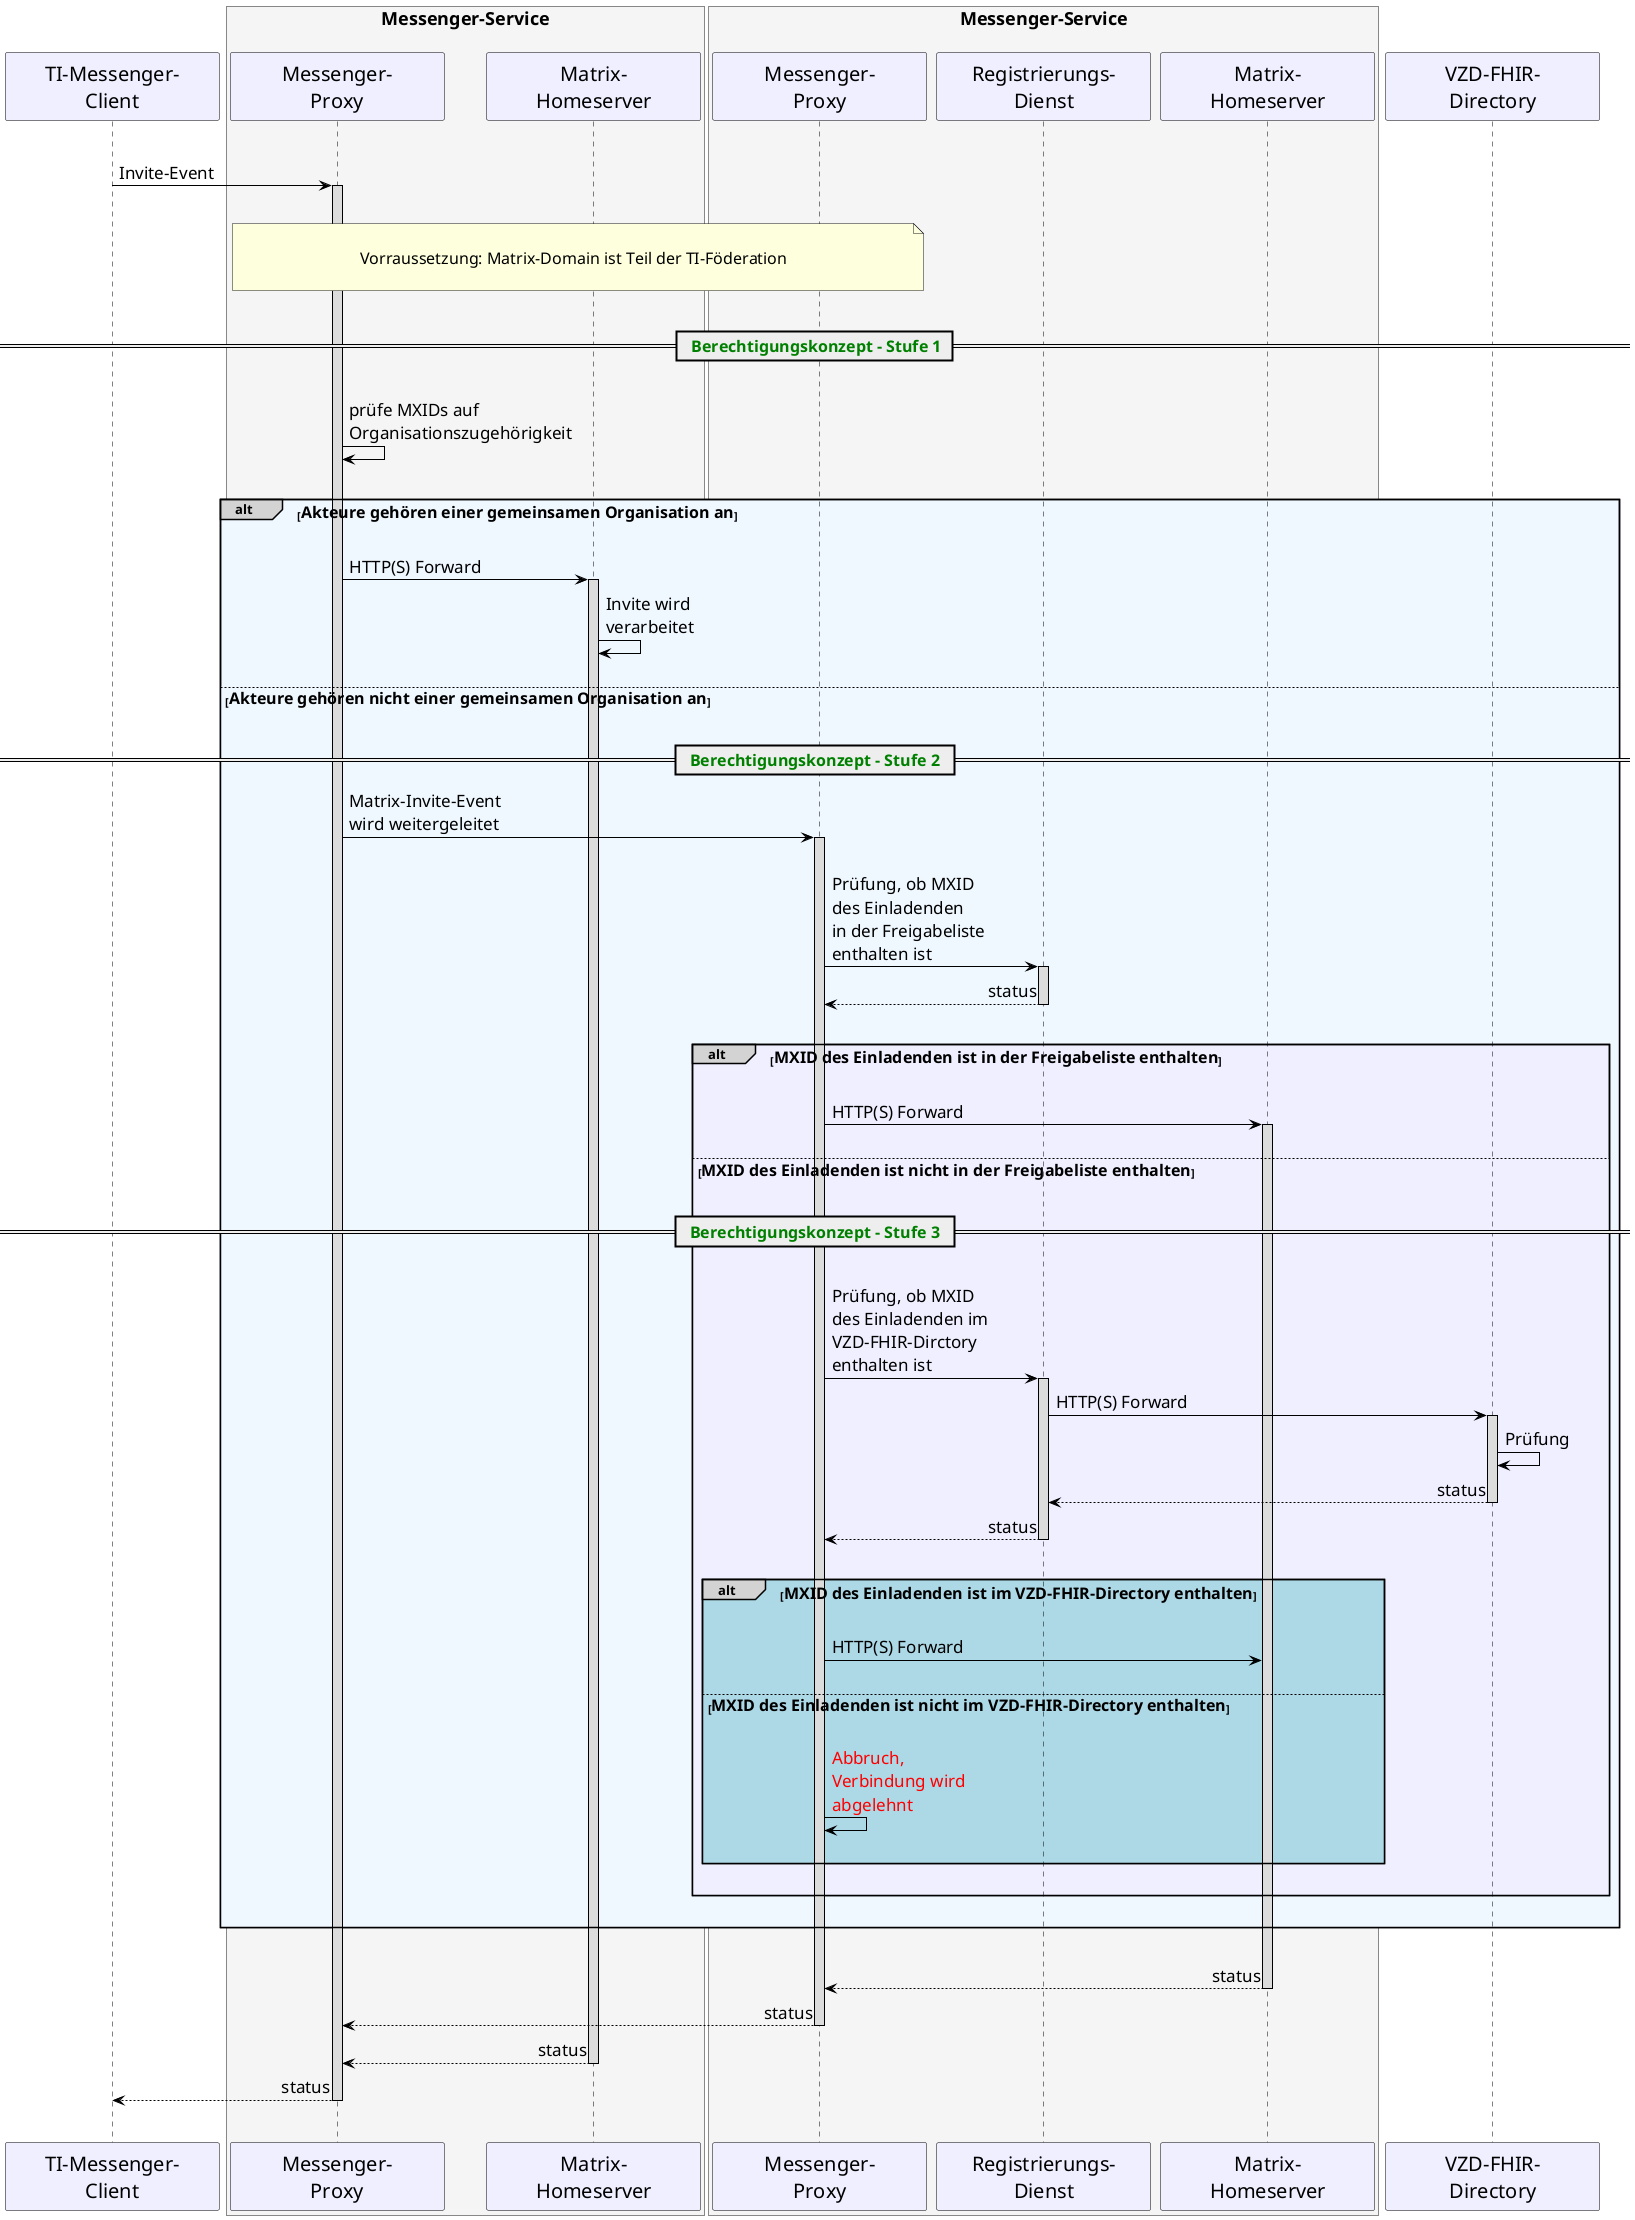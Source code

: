 /' 
# TI-Messenger 1.1
# TI-Messenger-Dienst
# Sequence Diagram
# Name: Stufen der Berechtigungsprüfung
'/

@startuml
skinparam sequenceMessageAlign direction
skinparam minClassWidth 200
skinparam BoxPadding 1
skinparam sequenceReferenceHeaderBackgroundColor palegreen
scale max 2048 width

skinparam sequence {
ArrowColor black
ArrowFontSize 17
ActorBorderColor black
LifeLineBorderColor black
LifeLineBackgroundColor Gainsboro

ParticipantBorderColor Motivation
ParticipantBackgroundColor Motivation
ParticipantFontName Impact
ParticipantFontSize 20
ParticipantFontColor black
ParticipantBorderColor Black
ParticipantBackgroundColor MOTIVATION

ActorBackgroundColor Gainsboro
ActorFontColor black
ActorFontSize 20
ActorFontName Aapex
}
      participant C as "TI-Messenger-\nClient"
      box <size:18>Messenger-Service\n #WhiteSmoke
      participant MP as "Messenger-\nProxy"
      participant MH as "Matrix-\nHomeserver"
      end box
      box <size:18>Messenger-Service\n #WhiteSmoke
      participant MP2 as "Messenger-\nProxy"
      participant RD2 as "Registrierungs-\nDienst"
      participant MH2 as "Matrix-\nHomeserver"
      end box
      participant VZD as "VZD-FHIR-\nDirectory"

|||
C->MP: Invite-Event
activate MP

|||
note over MP, MP2: \n<size:16>Vorraussetzung: Matrix-Domain ist Teil der TI-Föderation</size>\n
|||

== <font color=green><size:16>  Berechtigungskonzept - Stufe 1</size></font> == 
MP->MP: \nprüfe MXIDs auf \nOrganisationszugehörigkeit

|||
alt#LightGrey #AliceBlue  <size:16>Akteure gehören einer gemeinsamen Organisation an</size>
|||
   MP->MH: HTTP(S) Forward
    activate MH
   MH->MH: Invite wird \nverarbeitet
|||
   else <size:16>Akteure gehören nicht einer gemeinsamen Organisation an</size>
   |||
      == <font color=green><size:16>  Berechtigungskonzept - Stufe 2</size></font>  ==
      MP->MP2: Matrix-Invite-Event \nwird weitergeleitet
       activate MP2
      MP2->RD2: \nPrüfung, ob MXID \ndes Einladenden \nin der Freigabeliste \nenthalten ist
       activate RD2
      RD2-->MP2: status
       deactivate RD2
      
      |||
      alt#LightGrey #MOTIVATION  <size:16>MXID des Einladenden ist in der Freigabeliste enthalten</size>
      |||
         MP2->MH2: HTTP(S) Forward
          activate MH2
      |||
         else <size:16>MXID des Einladenden ist nicht in der Freigabeliste enthalten</size>
         |||
            == <font color=green><size:16>  Berechtigungskonzept - Stufe 3</size></font>  ==
            MP2->RD2: \nPrüfung, ob MXID \ndes Einladenden im \nVZD-FHIR-Dirctory \nenthalten ist
             activate RD2
            RD2->VZD: HTTP(S) Forward
             activate VZD
            VZD->VZD: Prüfung
            VZD-->RD2: status
             deactivate VZD
            RD2-->MP2: status
             deactivate RD2
         |||
            alt#LightGrey #LightBlue  <size:16>MXID des Einladenden ist im VZD-FHIR-Directory enthalten</size>
            |||
              MP2->MH2: HTTP(S) Forward
            |||
              else <size:16>MXID des Einladenden ist nicht im VZD-FHIR-Directory enthalten</size>
              |||
                MP2->MP2: <font color=red>Abbruch, \n<font color=red>Verbindung wird \n<font color=red>abgelehnt</font>
              |||
            end
            |||
      end
      |||
end
|||

MH2-->MP2: status
deactivate MH2
MP2-->MP: status
deactivate MP2

MH-->MP: status
deactivate MH
MP-->C: status
deactivate MP

|||
